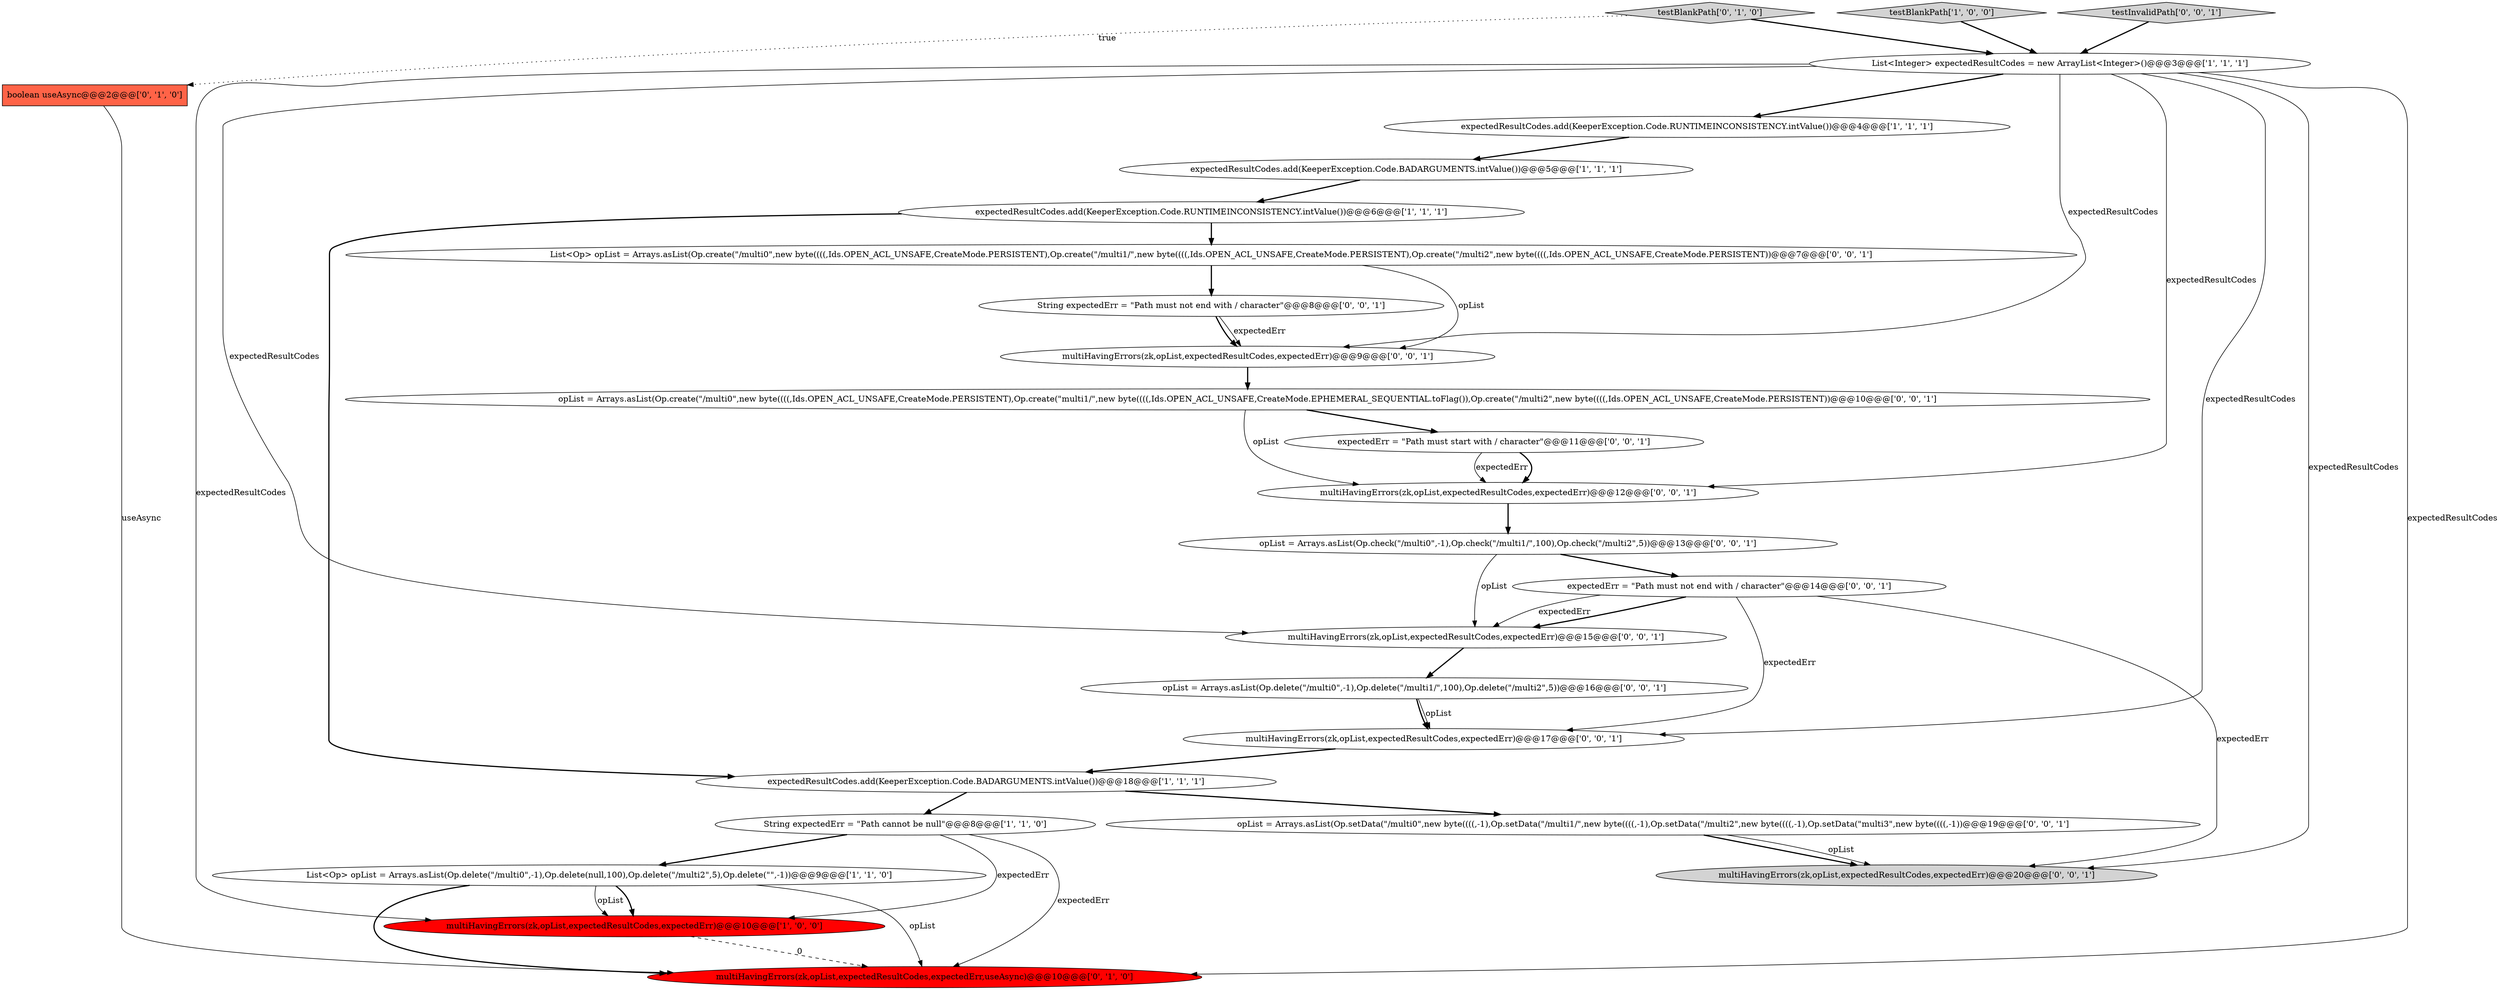 digraph {
11 [style = filled, label = "multiHavingErrors(zk,opList,expectedResultCodes,expectedErr,useAsync)@@@10@@@['0', '1', '0']", fillcolor = red, shape = ellipse image = "AAA1AAABBB2BBB"];
10 [style = filled, label = "boolean useAsync@@@2@@@['0', '1', '0']", fillcolor = tomato, shape = box image = "AAA1AAABBB2BBB"];
3 [style = filled, label = "List<Integer> expectedResultCodes = new ArrayList<Integer>()@@@3@@@['1', '1', '1']", fillcolor = white, shape = ellipse image = "AAA0AAABBB1BBB"];
25 [style = filled, label = "multiHavingErrors(zk,opList,expectedResultCodes,expectedErr)@@@15@@@['0', '0', '1']", fillcolor = white, shape = ellipse image = "AAA0AAABBB3BBB"];
21 [style = filled, label = "List<Op> opList = Arrays.asList(Op.create(\"/multi0\",new byte((((,Ids.OPEN_ACL_UNSAFE,CreateMode.PERSISTENT),Op.create(\"/multi1/\",new byte((((,Ids.OPEN_ACL_UNSAFE,CreateMode.PERSISTENT),Op.create(\"/multi2\",new byte((((,Ids.OPEN_ACL_UNSAFE,CreateMode.PERSISTENT))@@@7@@@['0', '0', '1']", fillcolor = white, shape = ellipse image = "AAA0AAABBB3BBB"];
15 [style = filled, label = "opList = Arrays.asList(Op.check(\"/multi0\",-1),Op.check(\"/multi1/\",100),Op.check(\"/multi2\",5))@@@13@@@['0', '0', '1']", fillcolor = white, shape = ellipse image = "AAA0AAABBB3BBB"];
13 [style = filled, label = "multiHavingErrors(zk,opList,expectedResultCodes,expectedErr)@@@12@@@['0', '0', '1']", fillcolor = white, shape = ellipse image = "AAA0AAABBB3BBB"];
22 [style = filled, label = "opList = Arrays.asList(Op.create(\"/multi0\",new byte((((,Ids.OPEN_ACL_UNSAFE,CreateMode.PERSISTENT),Op.create(\"multi1/\",new byte((((,Ids.OPEN_ACL_UNSAFE,CreateMode.EPHEMERAL_SEQUENTIAL.toFlag()),Op.create(\"/multi2\",new byte((((,Ids.OPEN_ACL_UNSAFE,CreateMode.PERSISTENT))@@@10@@@['0', '0', '1']", fillcolor = white, shape = ellipse image = "AAA0AAABBB3BBB"];
8 [style = filled, label = "testBlankPath['1', '0', '0']", fillcolor = lightgray, shape = diamond image = "AAA0AAABBB1BBB"];
20 [style = filled, label = "testInvalidPath['0', '0', '1']", fillcolor = lightgray, shape = diamond image = "AAA0AAABBB3BBB"];
5 [style = filled, label = "expectedResultCodes.add(KeeperException.Code.RUNTIMEINCONSISTENCY.intValue())@@@4@@@['1', '1', '1']", fillcolor = white, shape = ellipse image = "AAA0AAABBB1BBB"];
7 [style = filled, label = "expectedResultCodes.add(KeeperException.Code.RUNTIMEINCONSISTENCY.intValue())@@@6@@@['1', '1', '1']", fillcolor = white, shape = ellipse image = "AAA0AAABBB1BBB"];
18 [style = filled, label = "expectedErr = \"Path must start with / character\"@@@11@@@['0', '0', '1']", fillcolor = white, shape = ellipse image = "AAA0AAABBB3BBB"];
9 [style = filled, label = "testBlankPath['0', '1', '0']", fillcolor = lightgray, shape = diamond image = "AAA0AAABBB2BBB"];
2 [style = filled, label = "multiHavingErrors(zk,opList,expectedResultCodes,expectedErr)@@@10@@@['1', '0', '0']", fillcolor = red, shape = ellipse image = "AAA1AAABBB1BBB"];
23 [style = filled, label = "opList = Arrays.asList(Op.delete(\"/multi0\",-1),Op.delete(\"/multi1/\",100),Op.delete(\"/multi2\",5))@@@16@@@['0', '0', '1']", fillcolor = white, shape = ellipse image = "AAA0AAABBB3BBB"];
19 [style = filled, label = "multiHavingErrors(zk,opList,expectedResultCodes,expectedErr)@@@9@@@['0', '0', '1']", fillcolor = white, shape = ellipse image = "AAA0AAABBB3BBB"];
24 [style = filled, label = "expectedErr = \"Path must not end with / character\"@@@14@@@['0', '0', '1']", fillcolor = white, shape = ellipse image = "AAA0AAABBB3BBB"];
16 [style = filled, label = "multiHavingErrors(zk,opList,expectedResultCodes,expectedErr)@@@20@@@['0', '0', '1']", fillcolor = lightgray, shape = ellipse image = "AAA0AAABBB3BBB"];
14 [style = filled, label = "String expectedErr = \"Path must not end with / character\"@@@8@@@['0', '0', '1']", fillcolor = white, shape = ellipse image = "AAA0AAABBB3BBB"];
17 [style = filled, label = "multiHavingErrors(zk,opList,expectedResultCodes,expectedErr)@@@17@@@['0', '0', '1']", fillcolor = white, shape = ellipse image = "AAA0AAABBB3BBB"];
4 [style = filled, label = "expectedResultCodes.add(KeeperException.Code.BADARGUMENTS.intValue())@@@5@@@['1', '1', '1']", fillcolor = white, shape = ellipse image = "AAA0AAABBB1BBB"];
12 [style = filled, label = "opList = Arrays.asList(Op.setData(\"/multi0\",new byte((((,-1),Op.setData(\"/multi1/\",new byte((((,-1),Op.setData(\"/multi2\",new byte((((,-1),Op.setData(\"multi3\",new byte((((,-1))@@@19@@@['0', '0', '1']", fillcolor = white, shape = ellipse image = "AAA0AAABBB3BBB"];
6 [style = filled, label = "List<Op> opList = Arrays.asList(Op.delete(\"/multi0\",-1),Op.delete(null,100),Op.delete(\"/multi2\",5),Op.delete(\"\",-1))@@@9@@@['1', '1', '0']", fillcolor = white, shape = ellipse image = "AAA0AAABBB1BBB"];
1 [style = filled, label = "expectedResultCodes.add(KeeperException.Code.BADARGUMENTS.intValue())@@@18@@@['1', '1', '1']", fillcolor = white, shape = ellipse image = "AAA0AAABBB1BBB"];
0 [style = filled, label = "String expectedErr = \"Path cannot be null\"@@@8@@@['1', '1', '0']", fillcolor = white, shape = ellipse image = "AAA0AAABBB1BBB"];
14->19 [style = solid, label="expectedErr"];
7->1 [style = bold, label=""];
17->1 [style = bold, label=""];
10->11 [style = solid, label="useAsync"];
0->6 [style = bold, label=""];
25->23 [style = bold, label=""];
8->3 [style = bold, label=""];
3->16 [style = solid, label="expectedResultCodes"];
14->19 [style = bold, label=""];
12->16 [style = bold, label=""];
1->0 [style = bold, label=""];
20->3 [style = bold, label=""];
3->25 [style = solid, label="expectedResultCodes"];
3->17 [style = solid, label="expectedResultCodes"];
3->13 [style = solid, label="expectedResultCodes"];
22->13 [style = solid, label="opList"];
4->7 [style = bold, label=""];
3->19 [style = solid, label="expectedResultCodes"];
21->19 [style = solid, label="opList"];
12->16 [style = solid, label="opList"];
0->11 [style = solid, label="expectedErr"];
6->2 [style = bold, label=""];
23->17 [style = solid, label="opList"];
3->5 [style = bold, label=""];
22->18 [style = bold, label=""];
6->2 [style = solid, label="opList"];
3->11 [style = solid, label="expectedResultCodes"];
24->17 [style = solid, label="expectedErr"];
24->25 [style = bold, label=""];
15->24 [style = bold, label=""];
6->11 [style = bold, label=""];
5->4 [style = bold, label=""];
18->13 [style = bold, label=""];
1->12 [style = bold, label=""];
7->21 [style = bold, label=""];
9->3 [style = bold, label=""];
24->25 [style = solid, label="expectedErr"];
23->17 [style = bold, label=""];
2->11 [style = dashed, label="0"];
0->2 [style = solid, label="expectedErr"];
3->2 [style = solid, label="expectedResultCodes"];
13->15 [style = bold, label=""];
18->13 [style = solid, label="expectedErr"];
6->11 [style = solid, label="opList"];
24->16 [style = solid, label="expectedErr"];
9->10 [style = dotted, label="true"];
19->22 [style = bold, label=""];
15->25 [style = solid, label="opList"];
21->14 [style = bold, label=""];
}

